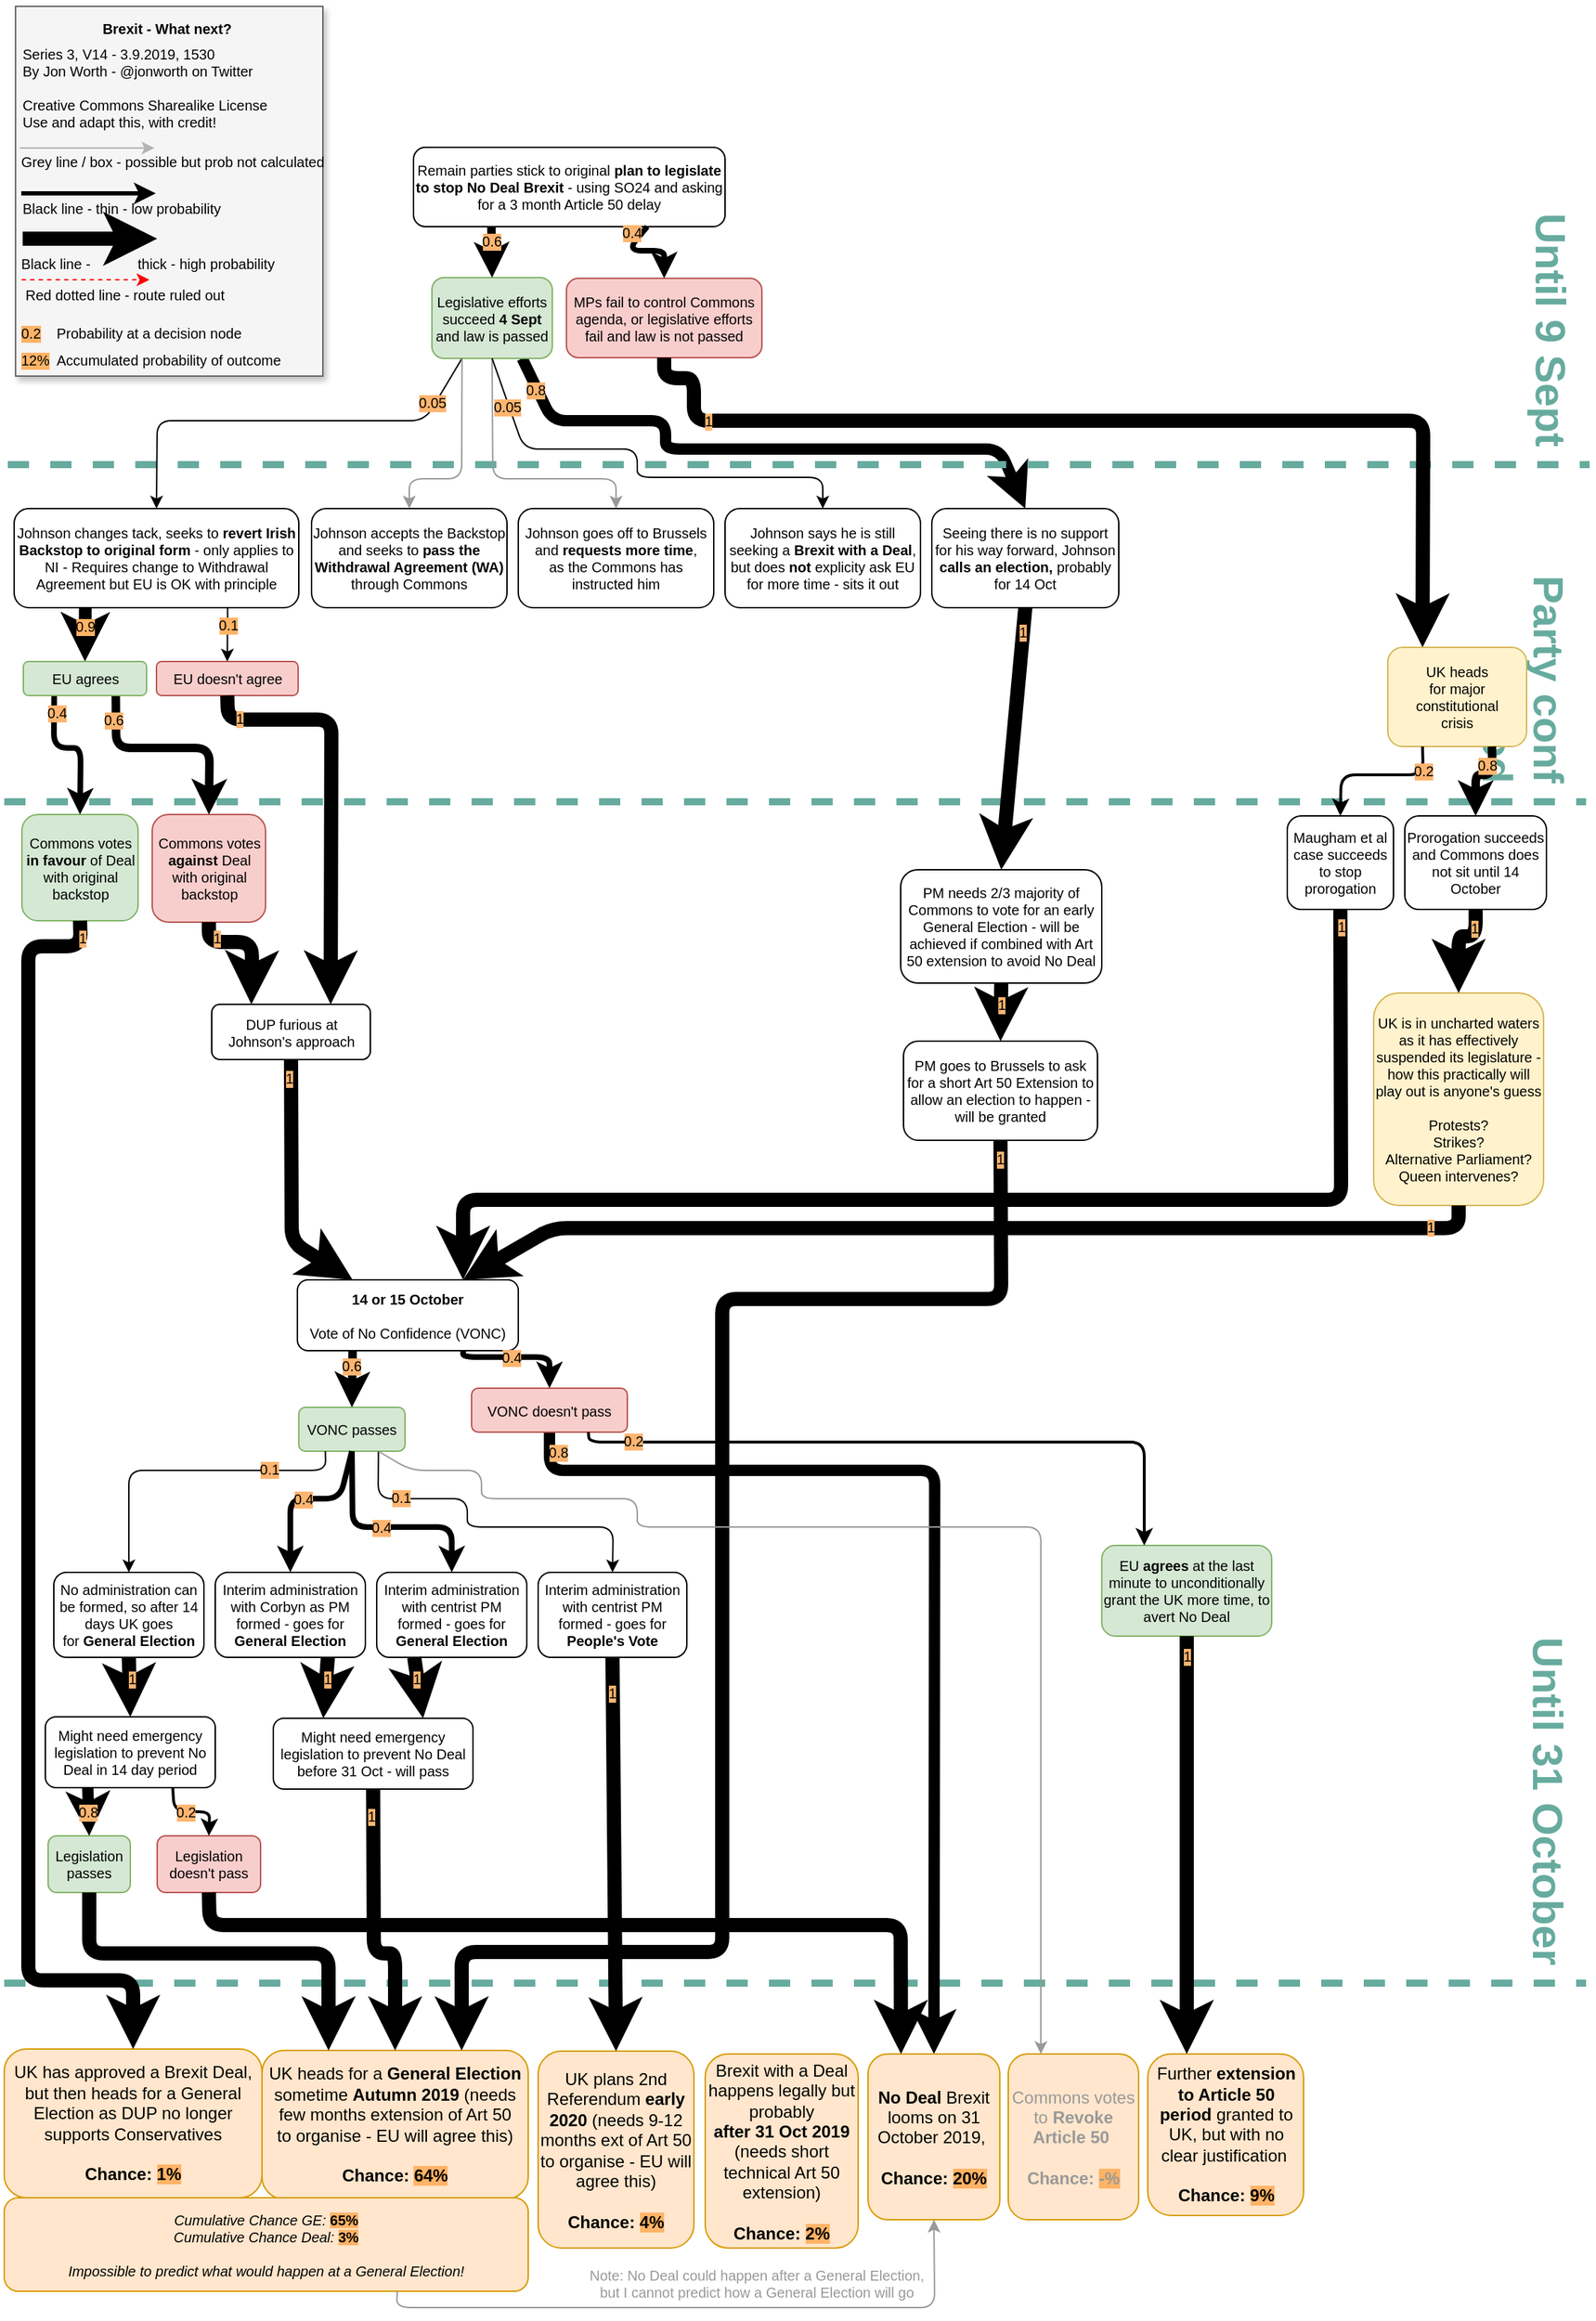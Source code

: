 <mxfile pages="1" version="11.1.4" type="device"><diagram id="lSXVcm9r7wIJ1-dpV6qa" name="Page-1"><mxGraphModel dx="946" dy="641" grid="1" gridSize="10" guides="1" tooltips="1" connect="1" arrows="1" fold="1" page="1" pageScale="1" pageWidth="827" pageHeight="1169" math="0" shadow="0"><root><mxCell id="0"/><mxCell id="1" parent="0"/><mxCell id="ASiiTHzmW-UItn4miQDS-11" value="" style="endArrow=classic;html=1;strokeColor=#000000;strokeWidth=8;fontColor=#000000;exitX=0.75;exitY=1;exitDx=0;exitDy=0;entryX=0.5;entryY=0;entryDx=0;entryDy=0;fontSize=10;" parent="1" source="8wbT9e71Y-yYrnzdaMmW-47" target="8wbT9e71Y-yYrnzdaMmW-62" edge="1"><mxGeometry width="50" height="50" relative="1" as="geometry"><mxPoint x="550" y="302" as="sourcePoint"/><mxPoint x="600" y="252" as="targetPoint"/><Array as="points"><mxPoint x="390" y="300"/><mxPoint x="470" y="300"/><mxPoint x="470" y="320"/><mxPoint x="706" y="320"/></Array></mxGeometry></mxCell><mxCell id="ASiiTHzmW-UItn4miQDS-33" value="0.8" style="text;html=1;resizable=0;points=[];align=center;verticalAlign=middle;labelBackgroundColor=#FFB570;fontColor=#000000;fontSize=10;" parent="ASiiTHzmW-UItn4miQDS-11" vertex="1" connectable="0"><mxGeometry x="-0.699" y="14" relative="1" as="geometry"><mxPoint x="-28.5" y="-8.5" as="offset"/></mxGeometry></mxCell><mxCell id="wgyVyq-LhQnyZhxP8kF4-77" value="&lt;font style=&quot;font-size: 30px&quot; color=&quot;#67ab9f&quot;&gt;&lt;b style=&quot;font-size: 30px&quot;&gt;Until 31 October&lt;br style=&quot;font-size: 30px&quot;&gt;&lt;/b&gt;&lt;/font&gt;" style="text;html=1;strokeColor=none;fillColor=none;align=right;verticalAlign=middle;whiteSpace=wrap;rounded=0;labelBackgroundColor=none;direction=south;rotation=90;fontSize=30;" parent="1" vertex="1"><mxGeometry x="916" y="1198" width="356" height="33" as="geometry"/></mxCell><mxCell id="wgyVyq-LhQnyZhxP8kF4-78" value="" style="endArrow=none;dashed=1;html=1;strokeWidth=5;strokeColor=#67AB9F;fontSize=10;" parent="1" edge="1"><mxGeometry width="50" height="50" relative="1" as="geometry"><mxPoint x="3" y="1403" as="sourcePoint"/><mxPoint x="1120" y="1403" as="targetPoint"/></mxGeometry></mxCell><mxCell id="ASiiTHzmW-UItn4miQDS-15" value="" style="endArrow=none;dashed=1;html=1;strokeWidth=5;strokeColor=#67AB9F;fontSize=10;" parent="1" edge="1"><mxGeometry width="50" height="50" relative="1" as="geometry"><mxPoint x="3" y="569" as="sourcePoint"/><mxPoint x="1120" y="569" as="targetPoint"/></mxGeometry></mxCell><mxCell id="wgyVyq-LhQnyZhxP8kF4-76" value="" style="endArrow=none;dashed=1;html=1;strokeWidth=5;strokeColor=#67AB9F;fontSize=10;" parent="1" edge="1"><mxGeometry width="50" height="50" relative="1" as="geometry"><mxPoint x="5.5" y="331" as="sourcePoint"/><mxPoint x="1122.5" y="331" as="targetPoint"/></mxGeometry></mxCell><mxCell id="8wbT9e71Y-yYrnzdaMmW-93" value="" style="endArrow=classic;html=1;strokeColor=#000000;strokeWidth=8;fontColor=#FFB570;entryX=0.5;entryY=0;entryDx=0;entryDy=0;fontSize=10;exitX=0.5;exitY=1;exitDx=0;exitDy=0;" parent="1" source="8wbT9e71Y-yYrnzdaMmW-67" target="7K7P4XBZ72VktKCeOSTk-63" edge="1"><mxGeometry width="50" height="50" relative="1" as="geometry"><mxPoint x="345" y="1038" as="sourcePoint"/><mxPoint x="664" y="1433" as="targetPoint"/><Array as="points"><mxPoint x="388" y="1041"/><mxPoint x="660" y="1041"/></Array></mxGeometry></mxCell><mxCell id="8wbT9e71Y-yYrnzdaMmW-123" value="0.8" style="text;html=1;resizable=0;points=[];align=center;verticalAlign=middle;labelBackgroundColor=#FFB570;fontColor=#000000;fontSize=10;" parent="8wbT9e71Y-yYrnzdaMmW-93" vertex="1" connectable="0"><mxGeometry x="-0.876" y="-2" relative="1" as="geometry"><mxPoint x="-11" y="-15.5" as="offset"/></mxGeometry></mxCell><mxCell id="Iw0c2TgwUDw_euC1eZgr-58" value="&lt;font style=&quot;font-size: 30px;&quot; color=&quot;#67ab9f&quot;&gt;&lt;b style=&quot;font-size: 30px;&quot;&gt;Party conf period&lt;/b&gt;&lt;/font&gt;" style="text;html=1;strokeColor=none;fillColor=none;align=right;verticalAlign=middle;whiteSpace=wrap;rounded=0;labelBackgroundColor=none;direction=south;rotation=90;fontSize=30;" parent="1" vertex="1"><mxGeometry x="1000" y="463" width="152" height="38" as="geometry"/></mxCell><mxCell id="8wbT9e71Y-yYrnzdaMmW-6" value="&lt;font style=&quot;font-size: 30px&quot; color=&quot;#67ab9f&quot;&gt;&lt;b style=&quot;font-size: 30px&quot;&gt;Until 9 Sept&lt;br style=&quot;font-size: 30px&quot;&gt;&lt;/b&gt;&lt;/font&gt;" style="text;html=1;strokeColor=none;fillColor=none;align=right;verticalAlign=middle;whiteSpace=wrap;rounded=0;labelBackgroundColor=none;direction=south;rotation=90;fontSize=30;" parent="1" vertex="1"><mxGeometry x="994" y="202" width="204" height="33" as="geometry"/></mxCell><mxCell id="7K7P4XBZ72VktKCeOSTk-57" value="UK plans 2nd Referendum&amp;nbsp;&lt;b style=&quot;font-size: 12px&quot;&gt;early 2020&amp;nbsp;&lt;/b&gt;(needs 9-12 months ext of Art 50 to organise - EU will agree this)&lt;b style=&quot;font-size: 12px&quot;&gt;&lt;br style=&quot;font-size: 12px&quot;&gt;&lt;/b&gt;&lt;br style=&quot;font-size: 12px&quot;&gt;&lt;b style=&quot;font-size: 12px&quot;&gt;Chance: &lt;span style=&quot;background-color: rgb(255 , 179 , 102) ; font-size: 12px&quot;&gt;4%&lt;/span&gt;&lt;/b&gt;" style="rounded=1;whiteSpace=wrap;html=1;fillColor=#ffe6cc;strokeColor=#d79b00;fontSize=12;" parent="1" vertex="1"><mxGeometry x="380" y="1451" width="110" height="139" as="geometry"/></mxCell><mxCell id="7K7P4XBZ72VktKCeOSTk-63" value="&lt;b style=&quot;font-size: 12px&quot;&gt;No Deal &lt;/b&gt;Brexit looms on 31 October 2019,&amp;nbsp;&lt;br style=&quot;font-size: 12px&quot;&gt;&lt;br style=&quot;font-size: 12px&quot;&gt;&lt;b style=&quot;font-size: 12px&quot;&gt;Chance: &lt;span style=&quot;background-color: rgb(255 , 179 , 102) ; font-size: 12px&quot;&gt;20%&lt;/span&gt;&lt;/b&gt;" style="rounded=1;whiteSpace=wrap;html=1;fillColor=#ffe6cc;strokeColor=#d79b00;fontSize=12;" parent="1" vertex="1"><mxGeometry x="613" y="1453" width="93" height="117" as="geometry"/></mxCell><mxCell id="7K7P4XBZ72VktKCeOSTk-72" value="Brexit with a Deal happens legally but probably&lt;br style=&quot;font-size: 12px;&quot;&gt;&lt;b style=&quot;font-size: 12px;&quot;&gt;after&lt;/b&gt;&lt;span style=&quot;font-size: 12px;&quot;&gt;&lt;b style=&quot;font-size: 12px;&quot;&gt;&amp;nbsp;31 Oct 2019&lt;br style=&quot;font-size: 12px;&quot;&gt;&lt;/b&gt;&lt;/span&gt;(needs short technical Art 50 extension)&lt;span style=&quot;font-size: 12px;&quot;&gt;&lt;br style=&quot;font-size: 12px;&quot;&gt;&lt;br style=&quot;font-size: 12px;&quot;&gt;&lt;b style=&quot;font-size: 12px;&quot;&gt;Chance: &lt;/b&gt;&lt;span style=&quot;font-weight: bold; background-color: rgb(255, 179, 102); font-size: 12px;&quot;&gt;2%&lt;/span&gt;&lt;br style=&quot;font-size: 12px;&quot;&gt;&lt;/span&gt;" style="rounded=1;whiteSpace=wrap;html=1;fillColor=#ffe6cc;strokeColor=#d79b00;fontSize=12;" parent="1" vertex="1"><mxGeometry x="498" y="1453" width="108" height="137" as="geometry"/></mxCell><mxCell id="ezZ561g6iPy63EXMOgBz-5" value="UK heads for a &lt;b style=&quot;font-size: 12px&quot;&gt;General Election &lt;/b&gt;sometime &lt;b style=&quot;font-size: 12px&quot;&gt;Autumn&amp;nbsp;2019 &lt;/b&gt;(needs few months extension of Art 50&lt;br style=&quot;font-size: 12px&quot;&gt;to organise - EU will agree this)&lt;br style=&quot;font-size: 12px&quot;&gt;&lt;br style=&quot;font-size: 12px&quot;&gt;&lt;b style=&quot;font-size: 12px&quot;&gt;Chance: &lt;span style=&quot;background-color: rgb(255 , 179 , 102) ; font-size: 12px&quot;&gt;64%&lt;/span&gt;&lt;/b&gt;" style="rounded=1;whiteSpace=wrap;html=1;fillColor=#ffe6cc;strokeColor=#d79b00;fontSize=12;" parent="1" vertex="1"><mxGeometry x="185" y="1450.5" width="188" height="105" as="geometry"/></mxCell><mxCell id="BL-kFux2TK3ZMEraRpLe-72" value="Further &lt;b style=&quot;font-size: 12px&quot;&gt;extension to Article 50 period&lt;/b&gt; granted to UK, but with no clear justification&amp;nbsp;&lt;br style=&quot;font-size: 12px&quot;&gt;&lt;br style=&quot;font-size: 12px&quot;&gt;&lt;b style=&quot;font-size: 12px&quot;&gt;Chance: &lt;span style=&quot;background-color: rgb(255 , 179 , 102) ; font-size: 12px&quot;&gt;9%&lt;/span&gt;&lt;/b&gt;" style="rounded=1;whiteSpace=wrap;html=1;fillColor=#ffe6cc;strokeColor=#d79b00;fontSize=12;" parent="1" vertex="1"><mxGeometry x="810.5" y="1453" width="110" height="114" as="geometry"/></mxCell><mxCell id="0ZxB78aHKAC87hzvvOJA-35" value="Johnson changes tack, seeks to &lt;b style=&quot;font-size: 10px&quot;&gt;revert Irish Backstop to original form&lt;/b&gt; - only applies to NI - Requires change to Withdrawal Agreement but EU is OK with principle" style="rounded=1;whiteSpace=wrap;html=1;fontSize=10;" parent="1" vertex="1"><mxGeometry x="10" y="362" width="201" height="70" as="geometry"/></mxCell><mxCell id="0ZxB78aHKAC87hzvvOJA-40" value="EU doesn't agree" style="rounded=1;whiteSpace=wrap;html=1;fillColor=#f8cecc;strokeColor=#b85450;fontSize=10;" parent="1" vertex="1"><mxGeometry x="110.5" y="470" width="100" height="24" as="geometry"/></mxCell><mxCell id="0ZxB78aHKAC87hzvvOJA-42" value="" style="endArrow=classic;html=1;strokeWidth=1;entryX=0.5;entryY=0;entryDx=0;entryDy=0;exitX=0.75;exitY=1;exitDx=0;exitDy=0;fontSize=10;" parent="1" source="0ZxB78aHKAC87hzvvOJA-35" target="0ZxB78aHKAC87hzvvOJA-40" edge="1"><mxGeometry width="50" height="50" relative="1" as="geometry"><mxPoint x="118" y="452" as="sourcePoint"/><mxPoint x="62" y="475" as="targetPoint"/><Array as="points"/></mxGeometry></mxCell><mxCell id="0ZxB78aHKAC87hzvvOJA-43" value="0.1" style="text;html=1;resizable=0;points=[];align=center;verticalAlign=middle;labelBackgroundColor=#FFB366;fontSize=10;" parent="0ZxB78aHKAC87hzvvOJA-42" vertex="1" connectable="0"><mxGeometry x="-0.363" relative="1" as="geometry"><mxPoint as="offset"/></mxGeometry></mxCell><mxCell id="0ZxB78aHKAC87hzvvOJA-44" value="" style="endArrow=classic;html=1;strokeWidth=9;entryX=0.5;entryY=0;entryDx=0;entryDy=0;exitX=0.25;exitY=1;exitDx=0;exitDy=0;fontSize=10;" parent="1" source="0ZxB78aHKAC87hzvvOJA-35" target="0ZxB78aHKAC87hzvvOJA-41" edge="1"><mxGeometry width="50" height="50" relative="1" as="geometry"><mxPoint x="118" y="442" as="sourcePoint"/><mxPoint x="163" y="475" as="targetPoint"/><Array as="points"/></mxGeometry></mxCell><mxCell id="0ZxB78aHKAC87hzvvOJA-45" value="0.9" style="text;html=1;resizable=0;points=[];align=center;verticalAlign=middle;labelBackgroundColor=#FFB366;fontSize=10;" parent="0ZxB78aHKAC87hzvvOJA-44" vertex="1" connectable="0"><mxGeometry x="-0.327" relative="1" as="geometry"><mxPoint as="offset"/></mxGeometry></mxCell><mxCell id="0ZxB78aHKAC87hzvvOJA-47" value="DUP furious at Johnson's approach" style="rounded=1;whiteSpace=wrap;html=1;fontSize=10;" parent="1" vertex="1"><mxGeometry x="149.5" y="712" width="112" height="39" as="geometry"/></mxCell><mxCell id="0ZxB78aHKAC87hzvvOJA-49" value="" style="endArrow=classic;html=1;strokeColor=#000000;strokeWidth=10;entryX=0.75;entryY=0;entryDx=0;entryDy=0;exitX=0.5;exitY=1;exitDx=0;exitDy=0;fontSize=10;" parent="1" source="0ZxB78aHKAC87hzvvOJA-40" target="0ZxB78aHKAC87hzvvOJA-47" edge="1"><mxGeometry width="50" height="50" relative="1" as="geometry"><mxPoint x="93.5" y="615" as="sourcePoint"/><mxPoint x="341.5" y="824" as="targetPoint"/><Array as="points"><mxPoint x="161" y="511"/><mxPoint x="234" y="511"/></Array></mxGeometry></mxCell><mxCell id="0ZxB78aHKAC87hzvvOJA-61" value="1" style="text;html=1;resizable=0;points=[];align=center;verticalAlign=middle;labelBackgroundColor=#FFB570;fontSize=10;" parent="0ZxB78aHKAC87hzvvOJA-49" vertex="1" connectable="0"><mxGeometry x="-0.827" y="1" relative="1" as="geometry"><mxPoint as="offset"/></mxGeometry></mxCell><mxCell id="0ZxB78aHKAC87hzvvOJA-50" value="Commons votes &lt;b style=&quot;font-size: 10px;&quot;&gt;in favour&lt;/b&gt; of Deal with original backstop" style="rounded=1;whiteSpace=wrap;html=1;fontSize=10;fillColor=#d5e8d4;strokeColor=#82b366;" parent="1" vertex="1"><mxGeometry x="15.5" y="578" width="82" height="75" as="geometry"/></mxCell><mxCell id="0ZxB78aHKAC87hzvvOJA-51" value="Commons votes &lt;b style=&quot;font-size: 10px;&quot;&gt;against&lt;/b&gt; Deal with original backstop" style="rounded=1;whiteSpace=wrap;html=1;fontSize=10;fillColor=#f8cecc;strokeColor=#b85450;" parent="1" vertex="1"><mxGeometry x="107.5" y="578" width="80" height="76" as="geometry"/></mxCell><mxCell id="0ZxB78aHKAC87hzvvOJA-52" value="" style="endArrow=classic;html=1;strokeColor=#000000;strokeWidth=4;exitX=0.25;exitY=1;exitDx=0;exitDy=0;entryX=0.5;entryY=0;entryDx=0;entryDy=0;fontSize=10;" parent="1" source="0ZxB78aHKAC87hzvvOJA-41" target="0ZxB78aHKAC87hzvvOJA-50" edge="1"><mxGeometry width="50" height="50" relative="1" as="geometry"><mxPoint x="-101" y="565" as="sourcePoint"/><mxPoint x="-51" y="515" as="targetPoint"/><Array as="points"><mxPoint x="38" y="531"/><mxPoint x="57" y="531"/></Array></mxGeometry></mxCell><mxCell id="0ZxB78aHKAC87hzvvOJA-59" value="0.4" style="text;html=1;resizable=0;points=[];align=center;verticalAlign=middle;labelBackgroundColor=#FFB570;fontSize=10;" parent="0ZxB78aHKAC87hzvvOJA-52" vertex="1" connectable="0"><mxGeometry x="-0.734" relative="1" as="geometry"><mxPoint x="2" y="-2" as="offset"/></mxGeometry></mxCell><mxCell id="0ZxB78aHKAC87hzvvOJA-53" value="" style="endArrow=classic;html=1;strokeColor=#000000;strokeWidth=6;exitX=0.75;exitY=1;exitDx=0;exitDy=0;entryX=0.5;entryY=0;entryDx=0;entryDy=0;fontSize=10;" parent="1" source="0ZxB78aHKAC87hzvvOJA-41" target="0ZxB78aHKAC87hzvvOJA-51" edge="1"><mxGeometry width="50" height="50" relative="1" as="geometry"><mxPoint x="-31.25" y="415.5" as="sourcePoint"/><mxPoint x="-53" y="655" as="targetPoint"/><Array as="points"><mxPoint x="82" y="531"/><mxPoint x="148" y="531"/></Array></mxGeometry></mxCell><mxCell id="0ZxB78aHKAC87hzvvOJA-60" value="0.6" style="text;html=1;resizable=0;points=[];align=center;verticalAlign=middle;labelBackgroundColor=#FFB570;fontSize=10;" parent="0ZxB78aHKAC87hzvvOJA-53" vertex="1" connectable="0"><mxGeometry x="-0.749" y="-1" relative="1" as="geometry"><mxPoint x="-1" y="-2" as="offset"/></mxGeometry></mxCell><mxCell id="0ZxB78aHKAC87hzvvOJA-54" value="UK has approved a Brexit Deal, but then heads for a General Election as DUP no longer supports Conservatives&lt;br style=&quot;font-size: 12px;&quot;&gt;&lt;br style=&quot;font-size: 12px;&quot;&gt;&lt;b style=&quot;font-size: 12px;&quot;&gt;Chance:&amp;nbsp;&lt;span style=&quot;background-color: rgb(255, 179, 102); font-size: 12px;&quot;&gt;1%&lt;/span&gt;&lt;/b&gt;" style="rounded=1;whiteSpace=wrap;html=1;fillColor=#ffe6cc;strokeColor=#d79b00;fontSize=12;" parent="1" vertex="1"><mxGeometry x="3" y="1449.5" width="182" height="105" as="geometry"/></mxCell><mxCell id="0ZxB78aHKAC87hzvvOJA-57" value="" style="endArrow=classic;html=1;strokeColor=#000000;strokeWidth=10;entryX=0.25;entryY=0;entryDx=0;entryDy=0;exitX=0.5;exitY=1;exitDx=0;exitDy=0;fontSize=10;" parent="1" source="0ZxB78aHKAC87hzvvOJA-51" target="0ZxB78aHKAC87hzvvOJA-47" edge="1"><mxGeometry width="50" height="50" relative="1" as="geometry"><mxPoint x="275" y="340" as="sourcePoint"/><mxPoint x="305.5" y="699.5" as="targetPoint"/><Array as="points"><mxPoint x="147.5" y="668"/><mxPoint x="178" y="668"/></Array></mxGeometry></mxCell><mxCell id="0ZxB78aHKAC87hzvvOJA-70" value="1" style="text;html=1;resizable=0;points=[];align=center;verticalAlign=middle;labelBackgroundColor=#FFB570;fontSize=10;" parent="0ZxB78aHKAC87hzvvOJA-57" vertex="1" connectable="0"><mxGeometry x="-0.576" y="3" relative="1" as="geometry"><mxPoint as="offset"/></mxGeometry></mxCell><mxCell id="0ZxB78aHKAC87hzvvOJA-58" value="" style="endArrow=classic;html=1;strokeColor=#000000;strokeWidth=10;entryX=0.5;entryY=0;entryDx=0;entryDy=0;exitX=0.5;exitY=1;exitDx=0;exitDy=0;fontSize=10;" parent="1" source="0ZxB78aHKAC87hzvvOJA-50" target="0ZxB78aHKAC87hzvvOJA-54" edge="1"><mxGeometry width="50" height="50" relative="1" as="geometry"><mxPoint x="94" y="725" as="sourcePoint"/><mxPoint x="141" y="775" as="targetPoint"/><Array as="points"><mxPoint x="57" y="671"/><mxPoint x="20" y="671"/><mxPoint x="20" y="1401"/><mxPoint x="94" y="1401"/></Array></mxGeometry></mxCell><mxCell id="0ZxB78aHKAC87hzvvOJA-69" value="1" style="text;html=1;resizable=0;points=[];align=center;verticalAlign=middle;labelBackgroundColor=#FFB570;fontSize=10;" parent="0ZxB78aHKAC87hzvvOJA-58" vertex="1" connectable="0"><mxGeometry x="-0.974" y="1" relative="1" as="geometry"><mxPoint as="offset"/></mxGeometry></mxCell><mxCell id="0ZxB78aHKAC87hzvvOJA-41" value="EU agrees" style="rounded=1;whiteSpace=wrap;html=1;fillColor=#d5e8d4;strokeColor=#82b366;fontSize=10;" parent="1" vertex="1"><mxGeometry x="16.5" y="470" width="87" height="24" as="geometry"/></mxCell><mxCell id="0ZxB78aHKAC87hzvvOJA-66" value="&lt;i style=&quot;font-size: 10px&quot;&gt;Cumulative Chance GE:&lt;/i&gt;&lt;b style=&quot;font-size: 10px&quot;&gt;&amp;nbsp;&lt;span style=&quot;background-color: rgb(255 , 179 , 102) ; font-size: 10px&quot;&gt;65%&lt;br style=&quot;font-size: 10px&quot;&gt;&lt;/span&gt;&lt;/b&gt;&lt;i style=&quot;font-size: 10px&quot;&gt;Cumulative Chance Deal:&lt;/i&gt;&lt;b style=&quot;font-size: 10px&quot;&gt;&amp;nbsp;&lt;/b&gt;&lt;span style=&quot;font-weight: bold ; background-color: rgb(255 , 179 , 102) ; font-size: 10px&quot;&gt;3%&lt;/span&gt;&lt;i style=&quot;font-size: 10px&quot;&gt;&lt;br style=&quot;font-size: 10px&quot;&gt;&lt;br style=&quot;font-size: 10px&quot;&gt;Impossible to predict what would happen at a General Election!&lt;/i&gt;" style="rounded=1;whiteSpace=wrap;html=1;fillColor=#ffe6cc;strokeColor=#d79b00;fontSize=10;" parent="1" vertex="1"><mxGeometry x="3" y="1554.5" width="370" height="66" as="geometry"/></mxCell><mxCell id="8wbT9e71Y-yYrnzdaMmW-8" value="Remain parties stick to original &lt;b&gt;plan to legislate to stop No Deal Brexit&lt;/b&gt; - using SO24 and asking for a 3 month Article 50 delay" style="rounded=1;whiteSpace=wrap;html=1;fontSize=10;" parent="1" vertex="1"><mxGeometry x="292" y="107" width="220" height="56" as="geometry"/></mxCell><mxCell id="8wbT9e71Y-yYrnzdaMmW-41" value="MPs fail to control Commons agenda, or legislative efforts fail and law is not passed" style="rounded=1;whiteSpace=wrap;html=1;fillColor=#f8cecc;strokeColor=#b85450;fontSize=10;" parent="1" vertex="1"><mxGeometry x="400" y="199.5" width="138" height="56" as="geometry"/></mxCell><mxCell id="8wbT9e71Y-yYrnzdaMmW-47" value="Legislative efforts succeed &lt;b&gt;4 Sept &lt;/b&gt;and law is passed" style="rounded=1;whiteSpace=wrap;html=1;fillColor=#d5e8d4;strokeColor=#82b366;fontSize=10;" parent="1" vertex="1"><mxGeometry x="305" y="199" width="85" height="57" as="geometry"/></mxCell><mxCell id="8wbT9e71Y-yYrnzdaMmW-61" value="Johnson accepts the Backstop and seeks to &lt;b style=&quot;font-size: 10px;&quot;&gt;pass the Withdrawal Agreement (WA)&lt;/b&gt; through Commons" style="rounded=1;whiteSpace=wrap;html=1;fontSize=10;" parent="1" vertex="1"><mxGeometry x="220" y="362" width="138" height="70" as="geometry"/></mxCell><mxCell id="8wbT9e71Y-yYrnzdaMmW-62" value="Seeing there is no support for his way forward, Johnson &lt;b style=&quot;font-size: 10px&quot;&gt;calls an election, &lt;/b&gt;&lt;span style=&quot;font-size: 10px&quot;&gt;probably for 14 Oct&lt;/span&gt;" style="rounded=1;whiteSpace=wrap;html=1;fontSize=10;" parent="1" vertex="1"><mxGeometry x="658" y="362" width="132" height="70" as="geometry"/></mxCell><mxCell id="8wbT9e71Y-yYrnzdaMmW-65" value="&lt;b style=&quot;font-size: 10px&quot;&gt;14 or 15 October&lt;/b&gt;&lt;br style=&quot;font-size: 10px&quot;&gt;&lt;br style=&quot;font-size: 10px&quot;&gt;Vote of No Confidence (VONC)" style="rounded=1;whiteSpace=wrap;html=1;fontSize=10;" parent="1" vertex="1"><mxGeometry x="210" y="906.5" width="156" height="50" as="geometry"/></mxCell><mxCell id="8wbT9e71Y-yYrnzdaMmW-66" value="VONC passes" style="rounded=1;whiteSpace=wrap;html=1;fillColor=#d5e8d4;strokeColor=#82b366;fontSize=10;" parent="1" vertex="1"><mxGeometry x="211" y="996.5" width="75" height="31" as="geometry"/></mxCell><mxCell id="8wbT9e71Y-yYrnzdaMmW-67" value="VONC doesn't pass" style="rounded=1;whiteSpace=wrap;html=1;fillColor=#f8cecc;strokeColor=#b85450;fontSize=10;" parent="1" vertex="1"><mxGeometry x="333" y="983" width="110" height="31" as="geometry"/></mxCell><mxCell id="8wbT9e71Y-yYrnzdaMmW-68" value="" style="endArrow=classic;html=1;strokeColor=#000000;strokeWidth=4;exitX=0.75;exitY=1;exitDx=0;exitDy=0;entryX=0.5;entryY=0;entryDx=0;entryDy=0;fontSize=10;" parent="1" source="8wbT9e71Y-yYrnzdaMmW-65" target="8wbT9e71Y-yYrnzdaMmW-67" edge="1"><mxGeometry width="50" height="50" relative="1" as="geometry"><mxPoint x="254.5" y="1191.389" as="sourcePoint"/><mxPoint x="304.5" y="1141.389" as="targetPoint"/><Array as="points"><mxPoint x="327" y="961"/><mxPoint x="388" y="961"/></Array></mxGeometry></mxCell><mxCell id="8wbT9e71Y-yYrnzdaMmW-69" value="0.4" style="text;html=1;resizable=0;points=[];align=center;verticalAlign=middle;labelBackgroundColor=#FFB570;fontSize=10;" parent="8wbT9e71Y-yYrnzdaMmW-68" vertex="1" connectable="0"><mxGeometry x="-0.254" y="-2" relative="1" as="geometry"><mxPoint x="5.5" y="-2" as="offset"/></mxGeometry></mxCell><mxCell id="8wbT9e71Y-yYrnzdaMmW-70" value="" style="endArrow=classic;html=1;strokeColor=#000000;strokeWidth=6;exitX=0.25;exitY=1;exitDx=0;exitDy=0;entryX=0.5;entryY=0;entryDx=0;entryDy=0;fontSize=10;" parent="1" source="8wbT9e71Y-yYrnzdaMmW-65" target="8wbT9e71Y-yYrnzdaMmW-66" edge="1"><mxGeometry width="50" height="50" relative="1" as="geometry"><mxPoint x="305.25" y="991.389" as="sourcePoint"/><mxPoint x="376" y="1019.389" as="targetPoint"/><Array as="points"/></mxGeometry></mxCell><mxCell id="8wbT9e71Y-yYrnzdaMmW-71" value="0.6" style="text;html=1;resizable=0;points=[];align=center;verticalAlign=middle;labelBackgroundColor=#FFB570;fontSize=10;" parent="8wbT9e71Y-yYrnzdaMmW-70" vertex="1" connectable="0"><mxGeometry x="-0.483" y="-1" relative="1" as="geometry"><mxPoint as="offset"/></mxGeometry></mxCell><mxCell id="8wbT9e71Y-yYrnzdaMmW-103" value="" style="endArrow=classic;html=1;strokeColor=#000000;strokeWidth=10;fontColor=#000000;entryX=0.25;entryY=0;entryDx=0;entryDy=0;fontSize=10;exitX=0.5;exitY=1;exitDx=0;exitDy=0;" parent="1" source="0ZxB78aHKAC87hzvvOJA-47" target="8wbT9e71Y-yYrnzdaMmW-65" edge="1"><mxGeometry width="50" height="50" relative="1" as="geometry"><mxPoint x="160" y="761" as="sourcePoint"/><mxPoint x="370" y="1072" as="targetPoint"/><Array as="points"><mxPoint x="206" y="880"/></Array></mxGeometry></mxCell><mxCell id="8wbT9e71Y-yYrnzdaMmW-129" value="1" style="text;html=1;resizable=0;points=[];align=center;verticalAlign=middle;labelBackgroundColor=#FFB570;fontColor=#000000;fontSize=10;" parent="8wbT9e71Y-yYrnzdaMmW-103" vertex="1" connectable="0"><mxGeometry x="-0.86" y="-2" relative="1" as="geometry"><mxPoint as="offset"/></mxGeometry></mxCell><mxCell id="-vOMmekHQ_xhAw18Fmwu-1" value="" style="endArrow=classic;html=1;exitX=0.75;exitY=1;exitDx=0;exitDy=0;entryX=0.5;entryY=1;entryDx=0;entryDy=0;strokeColor=#999999;fontSize=10;" parent="1" source="0ZxB78aHKAC87hzvvOJA-66" target="7K7P4XBZ72VktKCeOSTk-63" edge="1"><mxGeometry width="50" height="50" relative="1" as="geometry"><mxPoint x="660" y="1672" as="sourcePoint"/><mxPoint x="710" y="1622" as="targetPoint"/><Array as="points"><mxPoint x="280" y="1632"/><mxPoint x="660" y="1632"/></Array></mxGeometry></mxCell><mxCell id="-vOMmekHQ_xhAw18Fmwu-6" value="Commons votes to &lt;b style=&quot;font-size: 12px;&quot;&gt;Revoke Article 50&lt;/b&gt;&amp;nbsp;&lt;br style=&quot;font-size: 12px;&quot;&gt;&lt;br style=&quot;font-size: 12px;&quot;&gt;&lt;b style=&quot;font-size: 12px;&quot;&gt;Chance: &lt;span style=&quot;background-color: rgb(255, 179, 102); font-size: 12px;&quot;&gt;-%&lt;/span&gt;&lt;/b&gt;" style="rounded=1;whiteSpace=wrap;html=1;fillColor=#ffe6cc;strokeColor=#d79b00;fontSize=12;fontColor=#999999;" parent="1" vertex="1"><mxGeometry x="712" y="1453" width="92" height="117" as="geometry"/></mxCell><mxCell id="-vOMmekHQ_xhAw18Fmwu-13" value="Note: No Deal could happen after a General Election, but I cannot predict how a General Election will go" style="text;html=1;strokeColor=none;fillColor=none;align=center;verticalAlign=middle;whiteSpace=wrap;rounded=0;labelBackgroundColor=none;fontSize=10;fontColor=#999999;" parent="1" vertex="1"><mxGeometry x="409" y="1604.5" width="251" height="20" as="geometry"/></mxCell><mxCell id="jiNLN8obi8gkQwaMfj6G-5" value="" style="endArrow=classic;html=1;strokeWidth=10;fontSize=10;exitX=0.5;exitY=1;exitDx=0;exitDy=0;entryX=0.75;entryY=0;entryDx=0;entryDy=0;" parent="1" source="ASiiTHzmW-UItn4miQDS-19" target="ezZ561g6iPy63EXMOgBz-5" edge="1"><mxGeometry width="50" height="50" relative="1" as="geometry"><mxPoint x="808.5" y="1296" as="sourcePoint"/><mxPoint x="830" y="1332" as="targetPoint"/><Array as="points"><mxPoint x="707" y="920"/><mxPoint x="510" y="920"/><mxPoint x="510" y="1381"/><mxPoint x="326" y="1381"/></Array></mxGeometry></mxCell><mxCell id="jiNLN8obi8gkQwaMfj6G-8" value="1" style="text;html=1;resizable=0;points=[];align=center;verticalAlign=middle;labelBackgroundColor=#FFB570;fontSize=10;" parent="jiNLN8obi8gkQwaMfj6G-5" vertex="1" connectable="0"><mxGeometry x="-0.95" y="-1" relative="1" as="geometry"><mxPoint x="0.5" y="-13" as="offset"/></mxGeometry></mxCell><mxCell id="ASiiTHzmW-UItn4miQDS-1" value="" style="endArrow=classic;html=1;strokeColor=#000000;strokeWidth=6;fontColor=#000000;entryX=0.5;entryY=0;entryDx=0;entryDy=0;exitX=0.25;exitY=1;exitDx=0;exitDy=0;fontSize=10;" parent="1" source="8wbT9e71Y-yYrnzdaMmW-8" target="8wbT9e71Y-yYrnzdaMmW-47" edge="1"><mxGeometry width="50" height="50" relative="1" as="geometry"><mxPoint x="500" y="341" as="sourcePoint"/><mxPoint x="550" y="291" as="targetPoint"/></mxGeometry></mxCell><mxCell id="wgyVyq-LhQnyZhxP8kF4-3" value="0.6" style="text;html=1;resizable=0;points=[];align=center;verticalAlign=middle;labelBackgroundColor=#FFB570;fontSize=10;" parent="ASiiTHzmW-UItn4miQDS-1" vertex="1" connectable="0"><mxGeometry x="-0.466" relative="1" as="geometry"><mxPoint as="offset"/></mxGeometry></mxCell><mxCell id="ASiiTHzmW-UItn4miQDS-2" value="" style="endArrow=classic;html=1;strokeColor=#000000;strokeWidth=4;fontColor=#000000;entryX=0.5;entryY=0;entryDx=0;entryDy=0;exitX=0.75;exitY=1;exitDx=0;exitDy=0;fontSize=10;" parent="1" source="8wbT9e71Y-yYrnzdaMmW-8" target="8wbT9e71Y-yYrnzdaMmW-41" edge="1"><mxGeometry width="50" height="50" relative="1" as="geometry"><mxPoint x="380" y="391" as="sourcePoint"/><mxPoint x="430" y="341" as="targetPoint"/><Array as="points"><mxPoint x="443" y="180"/><mxPoint x="469" y="180"/></Array></mxGeometry></mxCell><mxCell id="wgyVyq-LhQnyZhxP8kF4-2" value="0.4" style="text;html=1;resizable=0;points=[];align=center;verticalAlign=middle;labelBackgroundColor=#FFB570;fontSize=10;" parent="ASiiTHzmW-UItn4miQDS-2" vertex="1" connectable="0"><mxGeometry x="-0.465" y="-1" relative="1" as="geometry"><mxPoint x="1" y="-9.5" as="offset"/></mxGeometry></mxCell><mxCell id="ASiiTHzmW-UItn4miQDS-3" value="Johnson goes off to Brussels and &lt;b style=&quot;font-size: 10px;&quot;&gt;requests more time&lt;/b&gt;,&lt;br style=&quot;font-size: 10px;&quot;&gt;as the Commons has instructed him" style="rounded=1;whiteSpace=wrap;html=1;fontSize=10;" parent="1" vertex="1"><mxGeometry x="366" y="362" width="138" height="70" as="geometry"/></mxCell><mxCell id="ASiiTHzmW-UItn4miQDS-6" value="" style="endArrow=classic;html=1;strokeColor=#000000;strokeWidth=10;fontColor=#000000;exitX=0.5;exitY=1;exitDx=0;exitDy=0;fontSize=10;entryX=0.25;entryY=0;entryDx=0;entryDy=0;" parent="1" source="8wbT9e71Y-yYrnzdaMmW-41" target="wgyVyq-LhQnyZhxP8kF4-5" edge="1"><mxGeometry width="50" height="50" relative="1" as="geometry"><mxPoint x="180" y="342" as="sourcePoint"/><mxPoint x="288" y="301" as="targetPoint"/><Array as="points"><mxPoint x="469" y="270"/><mxPoint x="490" y="270"/><mxPoint x="490" y="300"/><mxPoint x="1005" y="300"/></Array></mxGeometry></mxCell><mxCell id="ASiiTHzmW-UItn4miQDS-37" value="1" style="text;html=1;resizable=0;points=[];align=center;verticalAlign=middle;labelBackgroundColor=#FFB570;fontColor=#000000;fontSize=10;" parent="ASiiTHzmW-UItn4miQDS-6" vertex="1" connectable="0"><mxGeometry x="-0.796" relative="1" as="geometry"><mxPoint as="offset"/></mxGeometry></mxCell><mxCell id="ASiiTHzmW-UItn4miQDS-7" value="" style="endArrow=classic;html=1;strokeColor=#000000;strokeWidth=1;fontColor=#000000;exitX=0.25;exitY=1;exitDx=0;exitDy=0;entryX=0.5;entryY=0;entryDx=0;entryDy=0;fontSize=10;" parent="1" source="8wbT9e71Y-yYrnzdaMmW-47" target="0ZxB78aHKAC87hzvvOJA-35" edge="1"><mxGeometry width="50" height="50" relative="1" as="geometry"><mxPoint x="570" y="302" as="sourcePoint"/><mxPoint x="620" y="252" as="targetPoint"/><Array as="points"><mxPoint x="300" y="300"/><mxPoint x="111" y="300"/></Array></mxGeometry></mxCell><mxCell id="ASiiTHzmW-UItn4miQDS-36" value="0.05" style="text;html=1;resizable=0;points=[];align=center;verticalAlign=middle;labelBackgroundColor=#FFB570;fontColor=#000000;fontSize=10;" parent="ASiiTHzmW-UItn4miQDS-7" vertex="1" connectable="0"><mxGeometry x="-0.687" y="-19" relative="1" as="geometry"><mxPoint x="19.5" as="offset"/></mxGeometry></mxCell><mxCell id="ASiiTHzmW-UItn4miQDS-8" value="Johnson says he is still seeking a &lt;b style=&quot;font-size: 10px&quot;&gt;Brexit with a Deal&lt;/b&gt;, but does &lt;b style=&quot;font-size: 10px&quot;&gt;not &lt;/b&gt;explicity ask EU for more time - sits it out" style="rounded=1;whiteSpace=wrap;html=1;fontSize=10;" parent="1" vertex="1"><mxGeometry x="512" y="362" width="138" height="70" as="geometry"/></mxCell><mxCell id="ASiiTHzmW-UItn4miQDS-9" value="" style="endArrow=classic;html=1;strokeColor=#999999;strokeWidth=1;fontColor=#000000;exitX=0.25;exitY=1;exitDx=0;exitDy=0;entryX=0.5;entryY=0;entryDx=0;entryDy=0;fontSize=10;" parent="1" source="8wbT9e71Y-yYrnzdaMmW-47" target="8wbT9e71Y-yYrnzdaMmW-61" edge="1"><mxGeometry width="50" height="50" relative="1" as="geometry"><mxPoint x="440" y="292" as="sourcePoint"/><mxPoint x="670" y="212" as="targetPoint"/><Array as="points"><mxPoint x="326" y="341"/><mxPoint x="289" y="341"/></Array></mxGeometry></mxCell><mxCell id="ASiiTHzmW-UItn4miQDS-10" value="" style="endArrow=classic;html=1;strokeColor=#999999;strokeWidth=1;fontColor=#000000;exitX=0.5;exitY=1;exitDx=0;exitDy=0;entryX=0.5;entryY=0;entryDx=0;entryDy=0;fontSize=10;" parent="1" source="8wbT9e71Y-yYrnzdaMmW-47" target="ASiiTHzmW-UItn4miQDS-3" edge="1"><mxGeometry width="50" height="50" relative="1" as="geometry"><mxPoint x="590" y="332" as="sourcePoint"/><mxPoint x="640" y="282" as="targetPoint"/><Array as="points"><mxPoint x="348" y="341"/><mxPoint x="435" y="341"/></Array></mxGeometry></mxCell><mxCell id="ASiiTHzmW-UItn4miQDS-12" value="" style="endArrow=classic;html=1;strokeColor=#000000;strokeWidth=1;fontColor=#000000;exitX=0.5;exitY=1;exitDx=0;exitDy=0;entryX=0.5;entryY=0;entryDx=0;entryDy=0;fontSize=10;" parent="1" source="8wbT9e71Y-yYrnzdaMmW-47" target="ASiiTHzmW-UItn4miQDS-8" edge="1"><mxGeometry width="50" height="50" relative="1" as="geometry"><mxPoint x="630" y="302" as="sourcePoint"/><mxPoint x="680" y="252" as="targetPoint"/><Array as="points"><mxPoint x="370" y="320"/><mxPoint x="450" y="320"/><mxPoint x="450" y="340"/><mxPoint x="581" y="340"/></Array></mxGeometry></mxCell><mxCell id="ASiiTHzmW-UItn4miQDS-32" value="0.05" style="text;html=1;resizable=0;points=[];align=center;verticalAlign=middle;labelBackgroundColor=#FFB570;fontColor=#000000;fontSize=10;" parent="ASiiTHzmW-UItn4miQDS-12" vertex="1" connectable="0"><mxGeometry x="-0.881" y="16" relative="1" as="geometry"><mxPoint x="-11" y="21" as="offset"/></mxGeometry></mxCell><mxCell id="ASiiTHzmW-UItn4miQDS-16" value="PM needs 2/3 majority of Commons to vote for an early General Election - will be achieved if combined with Art 50 extension to avoid No Deal" style="rounded=1;whiteSpace=wrap;html=1;fontSize=10;" parent="1" vertex="1"><mxGeometry x="636" y="617" width="142" height="80" as="geometry"/></mxCell><mxCell id="ASiiTHzmW-UItn4miQDS-17" value="1" style="endArrow=classic;html=1;strokeColor=#000000;strokeWidth=10;fontColor=#000000;exitX=0.5;exitY=1;exitDx=0;exitDy=0;fontSize=10;labelBackgroundColor=#FFB570;entryX=0.5;entryY=0;entryDx=0;entryDy=0;" parent="1" source="8wbT9e71Y-yYrnzdaMmW-62" target="ASiiTHzmW-UItn4miQDS-16" edge="1"><mxGeometry x="-0.812" width="50" height="50" relative="1" as="geometry"><mxPoint x="799" y="561" as="sourcePoint"/><mxPoint x="800" y="541" as="targetPoint"/><Array as="points"/><mxPoint as="offset"/></mxGeometry></mxCell><mxCell id="ASiiTHzmW-UItn4miQDS-19" value="PM goes to Brussels to ask for a short Art 50 Extension to allow an election to happen - will be granted" style="rounded=1;whiteSpace=wrap;html=1;fontSize=10;" parent="1" vertex="1"><mxGeometry x="638" y="738" width="137" height="70" as="geometry"/></mxCell><mxCell id="ASiiTHzmW-UItn4miQDS-20" value="" style="endArrow=classic;html=1;strokeColor=#000000;strokeWidth=10;fontColor=#000000;exitX=0.5;exitY=1;exitDx=0;exitDy=0;entryX=0.5;entryY=0;entryDx=0;entryDy=0;fontSize=10;" parent="1" source="ASiiTHzmW-UItn4miQDS-16" target="ASiiTHzmW-UItn4miQDS-19" edge="1"><mxGeometry width="50" height="50" relative="1" as="geometry"><mxPoint x="706.5" y="518" as="sourcePoint"/><mxPoint x="724" y="687" as="targetPoint"/></mxGeometry></mxCell><mxCell id="wgyVyq-LhQnyZhxP8kF4-71" value="1" style="text;html=1;resizable=0;points=[];align=center;verticalAlign=middle;labelBackgroundColor=#FFB570;fontSize=10;" parent="ASiiTHzmW-UItn4miQDS-20" vertex="1" connectable="0"><mxGeometry x="-0.268" relative="1" as="geometry"><mxPoint as="offset"/></mxGeometry></mxCell><mxCell id="ASiiTHzmW-UItn4miQDS-46" value="EU &lt;b style=&quot;font-size: 10px&quot;&gt;agrees&amp;nbsp;&lt;/b&gt;at the last minute to unconditionally grant the UK more time, to avert No Deal" style="rounded=1;whiteSpace=wrap;html=1;fontSize=10;fillColor=#d5e8d4;strokeColor=#82b366;" parent="1" vertex="1"><mxGeometry x="778" y="1094" width="120" height="64" as="geometry"/></mxCell><mxCell id="wgyVyq-LhQnyZhxP8kF4-4" value="" style="group;fontSize=10;" parent="1" vertex="1" connectable="0"><mxGeometry x="10" y="7.5" width="218" height="261" as="geometry"/></mxCell><mxCell id="7K7P4XBZ72VktKCeOSTk-86" value="" style="rounded=0;whiteSpace=wrap;html=1;labelBackgroundColor=none;strokeColor=#666666;fontSize=10;fontColor=#333333;fillColor=#f5f5f5;shadow=1;" parent="wgyVyq-LhQnyZhxP8kF4-4" vertex="1"><mxGeometry x="1" width="217" height="261" as="geometry"/></mxCell><mxCell id="7K7P4XBZ72VktKCeOSTk-87" value="Grey line / box - possible but prob not calculated" style="text;html=1;resizable=0;points=[];autosize=1;align=left;verticalAlign=top;spacingTop=-4;fontSize=10;" parent="wgyVyq-LhQnyZhxP8kF4-4" vertex="1"><mxGeometry x="2.5" y="101.056" width="210" height="10" as="geometry"/></mxCell><mxCell id="7K7P4XBZ72VktKCeOSTk-88" value="&lt;b style=&quot;font-size: 10px&quot;&gt;&lt;font style=&quot;font-size: 10px&quot;&gt;Brexit -&amp;nbsp;&lt;/font&gt;What next?&lt;br style=&quot;font-size: 10px&quot;&gt;&lt;/b&gt;" style="text;html=1;strokeColor=none;fillColor=none;spacing=5;spacingTop=-20;whiteSpace=wrap;overflow=hidden;rounded=0;labelBackgroundColor=none;fontSize=10;align=center;" parent="wgyVyq-LhQnyZhxP8kF4-4" vertex="1"><mxGeometry y="20" width="216" height="7" as="geometry"/></mxCell><mxCell id="7K7P4XBZ72VktKCeOSTk-89" value="" style="endArrow=classic;html=1;strokeColor=#B3B3B3;strokeWidth=1;fillColor=#000000;fontSize=10;" parent="wgyVyq-LhQnyZhxP8kF4-4" edge="1"><mxGeometry width="50" height="50" relative="1" as="geometry"><mxPoint x="4" y="100.056" as="sourcePoint"/><mxPoint x="99" y="100.056" as="targetPoint"/></mxGeometry></mxCell><mxCell id="7K7P4XBZ72VktKCeOSTk-90" value="Black line - thin - low probability" style="text;html=1;resizable=0;points=[];autosize=1;align=left;verticalAlign=top;spacingTop=-4;fontSize=10;" parent="wgyVyq-LhQnyZhxP8kF4-4" vertex="1"><mxGeometry x="3.5" y="134.056" width="180" height="20" as="geometry"/></mxCell><mxCell id="7K7P4XBZ72VktKCeOSTk-91" value="" style="endArrow=classic;html=1;strokeColor=#000000;strokeWidth=3;fillColor=#000000;fontSize=10;" parent="wgyVyq-LhQnyZhxP8kF4-4" edge="1"><mxGeometry width="50" height="50" relative="1" as="geometry"><mxPoint x="5" y="132.056" as="sourcePoint"/><mxPoint x="100" y="132.056" as="targetPoint"/></mxGeometry></mxCell><mxCell id="7K7P4XBZ72VktKCeOSTk-92" value="Black line -&amp;nbsp; &amp;nbsp; &amp;nbsp; &amp;nbsp; &amp;nbsp; &amp;nbsp; thick - high probability" style="text;html=1;resizable=0;points=[];autosize=1;align=left;verticalAlign=top;spacingTop=-4;fontSize=10;" parent="wgyVyq-LhQnyZhxP8kF4-4" vertex="1"><mxGeometry x="3" y="173.056" width="180" height="10" as="geometry"/></mxCell><mxCell id="7K7P4XBZ72VktKCeOSTk-93" value="" style="endArrow=classic;html=1;strokeColor=#000000;strokeWidth=10;fillColor=#000000;fontSize=10;" parent="wgyVyq-LhQnyZhxP8kF4-4" edge="1"><mxGeometry width="50" height="50" relative="1" as="geometry"><mxPoint x="6" y="164.056" as="sourcePoint"/><mxPoint x="101" y="164.056" as="targetPoint"/></mxGeometry></mxCell><mxCell id="7K7P4XBZ72VktKCeOSTk-94" value="0.2" style="text;html=1;resizable=0;points=[];autosize=1;align=left;verticalAlign=top;spacingTop=-4;labelBackgroundColor=#FFB366;fontSize=10;" parent="wgyVyq-LhQnyZhxP8kF4-4" vertex="1"><mxGeometry x="3" y="222.556" width="30" height="20" as="geometry"/></mxCell><mxCell id="7K7P4XBZ72VktKCeOSTk-95" value="Probability at a decision node" style="text;html=1;resizable=0;points=[];autosize=1;align=left;verticalAlign=top;spacingTop=-4;fontSize=10;" parent="wgyVyq-LhQnyZhxP8kF4-4" vertex="1"><mxGeometry x="28" y="222.556" width="150" height="10" as="geometry"/></mxCell><mxCell id="7K7P4XBZ72VktKCeOSTk-96" value="&lt;div style=&quot;font-size: 10px&quot;&gt;&lt;span style=&quot;font-size: 10px&quot;&gt;Series 3, V14 - 3.9&lt;/span&gt;&lt;span style=&quot;font-size: 10px&quot;&gt;.2019, 1530&lt;/span&gt;&lt;/div&gt;&lt;div style=&quot;font-size: 10px&quot;&gt;&lt;span style=&quot;font-size: 10px&quot;&gt;By Jon Worth - @jonworth on Twitter&lt;/span&gt;&lt;/div&gt;&lt;div style=&quot;font-size: 10px&quot;&gt;&lt;span style=&quot;font-size: 10px&quot;&gt;&lt;br style=&quot;font-size: 10px&quot;&gt;&lt;/span&gt;&lt;/div&gt;&lt;div style=&quot;font-size: 10px&quot;&gt;&lt;span style=&quot;font-size: 10px&quot;&gt;Creative Commons Sharealike License&lt;/span&gt;&lt;/div&gt;&lt;div style=&quot;font-size: 10px&quot;&gt;&lt;span style=&quot;font-size: 10px&quot;&gt;Use and adapt this, with credit!&lt;/span&gt;&lt;/div&gt;&lt;font style=&quot;font-size: 10px&quot;&gt;&lt;br style=&quot;font-size: 10px&quot;&gt;&lt;/font&gt;" style="text;html=1;strokeColor=none;fillColor=none;align=left;verticalAlign=middle;whiteSpace=wrap;rounded=0;labelBackgroundColor=none;fontSize=10;fontColor=#000000;" parent="wgyVyq-LhQnyZhxP8kF4-4" vertex="1"><mxGeometry x="3.5" y="38.056" width="212" height="51" as="geometry"/></mxCell><mxCell id="7K7P4XBZ72VktKCeOSTk-101" value="Accumulated probability of outcome" style="text;html=1;resizable=0;points=[];autosize=1;align=left;verticalAlign=top;spacingTop=-4;fontSize=10;" parent="wgyVyq-LhQnyZhxP8kF4-4" vertex="1"><mxGeometry x="28" y="241.556" width="170" height="10" as="geometry"/></mxCell><mxCell id="7K7P4XBZ72VktKCeOSTk-102" value="12%" style="text;html=1;resizable=0;points=[];autosize=1;align=left;verticalAlign=top;spacingTop=-4;labelBackgroundColor=#FFB366;fontSize=10;" parent="wgyVyq-LhQnyZhxP8kF4-4" vertex="1"><mxGeometry x="3" y="241.556" width="40" height="10" as="geometry"/></mxCell><mxCell id="Qk-Si_SosrUgOm1ljYYP-52" value="Red dotted line - route ruled out" style="text;html=1;resizable=0;points=[];autosize=1;align=left;verticalAlign=top;spacingTop=-4;fontSize=10;" parent="wgyVyq-LhQnyZhxP8kF4-4" vertex="1"><mxGeometry x="5.5" y="195.556" width="160" height="10" as="geometry"/></mxCell><mxCell id="Qk-Si_SosrUgOm1ljYYP-53" value="" style="endArrow=classic;html=1;strokeColor=#FF0000;strokeWidth=1;exitX=0.5;exitY=1;exitDx=0;exitDy=0;dashed=1;fontSize=10;" parent="wgyVyq-LhQnyZhxP8kF4-4" edge="1"><mxGeometry width="50" height="50" relative="1" as="geometry"><mxPoint x="5.3" y="193.056" as="sourcePoint"/><mxPoint x="95.5" y="193.056" as="targetPoint"/></mxGeometry></mxCell><mxCell id="wgyVyq-LhQnyZhxP8kF4-5" value="UK heads&lt;br&gt;for major&lt;br&gt;constitutional&lt;br&gt;crisis" style="rounded=1;whiteSpace=wrap;html=1;fontSize=10;fillColor=#fff2cc;strokeColor=#d6b656;" parent="1" vertex="1"><mxGeometry x="980" y="460" width="98" height="70" as="geometry"/></mxCell><mxCell id="wgyVyq-LhQnyZhxP8kF4-7" value="Maugham et al case succeeds to stop prorogation" style="rounded=1;whiteSpace=wrap;html=1;fontSize=10;" parent="1" vertex="1"><mxGeometry x="909" y="579" width="75" height="66" as="geometry"/></mxCell><mxCell id="wgyVyq-LhQnyZhxP8kF4-8" value="Prorogation succeeds and Commons does not sit until 14 October" style="rounded=1;whiteSpace=wrap;html=1;fontSize=10;" parent="1" vertex="1"><mxGeometry x="992" y="579" width="100" height="66" as="geometry"/></mxCell><mxCell id="wgyVyq-LhQnyZhxP8kF4-12" value="" style="endArrow=classic;html=1;strokeWidth=2;exitX=0.25;exitY=1;exitDx=0;exitDy=0;entryX=0.5;entryY=0;entryDx=0;entryDy=0;fontSize=10;" parent="1" source="wgyVyq-LhQnyZhxP8kF4-5" target="wgyVyq-LhQnyZhxP8kF4-7" edge="1"><mxGeometry width="50" height="50" relative="1" as="geometry"><mxPoint x="927.5" y="552.5" as="sourcePoint"/><mxPoint x="874.5" y="627" as="targetPoint"/><Array as="points"><mxPoint x="1005" y="550"/><mxPoint x="947" y="550"/></Array></mxGeometry></mxCell><mxCell id="wgyVyq-LhQnyZhxP8kF4-23" value="0.2" style="text;html=1;resizable=0;points=[];align=center;verticalAlign=middle;labelBackgroundColor=#FFB570;fontSize=10;" parent="wgyVyq-LhQnyZhxP8kF4-12" vertex="1" connectable="0"><mxGeometry x="-0.714" relative="1" as="geometry"><mxPoint y="1" as="offset"/></mxGeometry></mxCell><mxCell id="wgyVyq-LhQnyZhxP8kF4-13" value="" style="endArrow=classic;html=1;strokeWidth=6;exitX=0.75;exitY=1;exitDx=0;exitDy=0;entryX=0.5;entryY=0;entryDx=0;entryDy=0;fontSize=10;" parent="1" source="wgyVyq-LhQnyZhxP8kF4-5" target="wgyVyq-LhQnyZhxP8kF4-8" edge="1"><mxGeometry width="50" height="50" relative="1" as="geometry"><mxPoint x="969" y="552.5" as="sourcePoint"/><mxPoint x="956.5" y="626" as="targetPoint"/><Array as="points"><mxPoint x="1054" y="550"/><mxPoint x="1042" y="550"/></Array></mxGeometry></mxCell><mxCell id="wgyVyq-LhQnyZhxP8kF4-24" value="0.8" style="text;html=1;resizable=0;points=[];align=center;verticalAlign=middle;labelBackgroundColor=#FFB570;fontSize=10;" parent="wgyVyq-LhQnyZhxP8kF4-13" vertex="1" connectable="0"><mxGeometry x="-0.836" y="-2" relative="1" as="geometry"><mxPoint x="-1.5" y="7.5" as="offset"/></mxGeometry></mxCell><mxCell id="wgyVyq-LhQnyZhxP8kF4-14" value="" style="endArrow=classic;html=1;strokeWidth=10;exitX=0.5;exitY=1;exitDx=0;exitDy=0;entryX=0.75;entryY=0;entryDx=0;entryDy=0;fontSize=10;" parent="1" source="wgyVyq-LhQnyZhxP8kF4-7" target="8wbT9e71Y-yYrnzdaMmW-65" edge="1"><mxGeometry width="50" height="50" relative="1" as="geometry"><mxPoint x="990" y="871" as="sourcePoint"/><mxPoint x="1040" y="821" as="targetPoint"/><Array as="points"><mxPoint x="947" y="850"/><mxPoint x="327" y="850"/></Array></mxGeometry></mxCell><mxCell id="wgyVyq-LhQnyZhxP8kF4-73" value="1" style="text;html=1;resizable=0;points=[];align=center;verticalAlign=middle;labelBackgroundColor=#FFB570;fontSize=10;" parent="wgyVyq-LhQnyZhxP8kF4-14" vertex="1" connectable="0"><mxGeometry x="-0.959" y="-3" relative="1" as="geometry"><mxPoint x="3" y="-6" as="offset"/></mxGeometry></mxCell><mxCell id="wgyVyq-LhQnyZhxP8kF4-16" value="" style="endArrow=classic;html=1;strokeWidth=10;exitX=0.5;exitY=1;exitDx=0;exitDy=0;entryX=0.25;entryY=0;entryDx=0;entryDy=0;fontSize=10;" parent="1" source="ASiiTHzmW-UItn4miQDS-46" target="BL-kFux2TK3ZMEraRpLe-72" edge="1"><mxGeometry width="50" height="50" relative="1" as="geometry"><mxPoint x="730" y="1522" as="sourcePoint"/><mxPoint x="780" y="1472" as="targetPoint"/></mxGeometry></mxCell><mxCell id="wgyVyq-LhQnyZhxP8kF4-64" value="1" style="text;html=1;resizable=0;points=[];align=center;verticalAlign=middle;labelBackgroundColor=#FFB570;fontSize=10;" parent="wgyVyq-LhQnyZhxP8kF4-16" vertex="1" connectable="0"><mxGeometry x="-0.905" relative="1" as="geometry"><mxPoint as="offset"/></mxGeometry></mxCell><mxCell id="wgyVyq-LhQnyZhxP8kF4-26" value="Interim administration with centrist PM formed - goes for &lt;b style=&quot;font-size: 10px;&quot;&gt;People's Vote&lt;/b&gt;" style="rounded=1;whiteSpace=wrap;html=1;fontSize=10;" parent="1" vertex="1"><mxGeometry x="380" y="1113" width="105" height="60" as="geometry"/></mxCell><mxCell id="wgyVyq-LhQnyZhxP8kF4-27" value="Interim administration with Corbyn as PM formed - goes for &lt;b style=&quot;font-size: 10px;&quot;&gt;General Election&lt;/b&gt;" style="rounded=1;whiteSpace=wrap;html=1;fontSize=10;" parent="1" vertex="1"><mxGeometry x="152" y="1113" width="106" height="60" as="geometry"/></mxCell><mxCell id="wgyVyq-LhQnyZhxP8kF4-28" value="No administration can be formed, so after 14 days UK goes for&amp;nbsp;&lt;b style=&quot;font-size: 10px;&quot;&gt;General Election&lt;/b&gt;" style="rounded=1;whiteSpace=wrap;html=1;fontSize=10;" parent="1" vertex="1"><mxGeometry x="38" y="1113" width="106" height="60" as="geometry"/></mxCell><mxCell id="wgyVyq-LhQnyZhxP8kF4-29" value="Might need emergency legislation to prevent No Deal before 31 Oct - will pass" style="rounded=1;whiteSpace=wrap;html=1;fontSize=10;" parent="1" vertex="1"><mxGeometry x="193" y="1216" width="141" height="50" as="geometry"/></mxCell><mxCell id="wgyVyq-LhQnyZhxP8kF4-30" value="Might need emergency legislation to prevent No Deal in 14 day period" style="rounded=1;whiteSpace=wrap;html=1;fontSize=10;" parent="1" vertex="1"><mxGeometry x="32" y="1215" width="120" height="50" as="geometry"/></mxCell><mxCell id="wgyVyq-LhQnyZhxP8kF4-31" value="" style="endArrow=classic;html=1;strokeWidth=10;fontSize=10;exitX=0.5;exitY=1;exitDx=0;exitDy=0;entryX=0.5;entryY=0;entryDx=0;entryDy=0;" parent="1" source="wgyVyq-LhQnyZhxP8kF4-29" target="ezZ561g6iPy63EXMOgBz-5" edge="1"><mxGeometry width="50" height="50" relative="1" as="geometry"><mxPoint x="250" y="1372" as="sourcePoint"/><mxPoint x="300" y="1322" as="targetPoint"/><Array as="points"><mxPoint x="264" y="1382"/><mxPoint x="279" y="1382"/></Array></mxGeometry></mxCell><mxCell id="wgyVyq-LhQnyZhxP8kF4-62" value="1" style="text;html=1;resizable=0;points=[];align=center;verticalAlign=middle;labelBackgroundColor=#FFB570;fontSize=10;" parent="wgyVyq-LhQnyZhxP8kF4-31" vertex="1" connectable="0"><mxGeometry x="-0.81" y="-2" relative="1" as="geometry"><mxPoint as="offset"/></mxGeometry></mxCell><mxCell id="wgyVyq-LhQnyZhxP8kF4-33" value="Legislation passes" style="rounded=1;whiteSpace=wrap;html=1;fillColor=#d5e8d4;strokeColor=#82b366;fontSize=10;" parent="1" vertex="1"><mxGeometry x="34" y="1299" width="58" height="40" as="geometry"/></mxCell><mxCell id="wgyVyq-LhQnyZhxP8kF4-34" value="Legislation doesn't pass" style="rounded=1;whiteSpace=wrap;html=1;fillColor=#f8cecc;strokeColor=#b85450;fontSize=10;" parent="1" vertex="1"><mxGeometry x="111" y="1299" width="73" height="40" as="geometry"/></mxCell><mxCell id="wgyVyq-LhQnyZhxP8kF4-35" value="0.8" style="endArrow=classic;html=1;strokeWidth=8;fontSize=10;exitX=0.25;exitY=1;exitDx=0;exitDy=0;entryX=0.5;entryY=0;entryDx=0;entryDy=0;labelBackgroundColor=#FFB570;" parent="1" source="wgyVyq-LhQnyZhxP8kF4-30" target="wgyVyq-LhQnyZhxP8kF4-33" edge="1"><mxGeometry width="50" height="50" relative="1" as="geometry"><mxPoint x="120" y="1416" as="sourcePoint"/><mxPoint x="170" y="1366" as="targetPoint"/></mxGeometry></mxCell><mxCell id="wgyVyq-LhQnyZhxP8kF4-36" value="" style="endArrow=classic;html=1;strokeWidth=2;fontSize=10;entryX=0.5;entryY=0;entryDx=0;entryDy=0;exitX=0.75;exitY=1;exitDx=0;exitDy=0;" parent="1" source="wgyVyq-LhQnyZhxP8kF4-30" target="wgyVyq-LhQnyZhxP8kF4-34" edge="1"><mxGeometry width="50" height="50" relative="1" as="geometry"><mxPoint x="123" y="1272" as="sourcePoint"/><mxPoint x="170" y="1386" as="targetPoint"/><Array as="points"><mxPoint x="123" y="1282"/><mxPoint x="148" y="1282"/></Array></mxGeometry></mxCell><mxCell id="wgyVyq-LhQnyZhxP8kF4-61" value="0.2" style="text;html=1;resizable=0;points=[];align=center;verticalAlign=middle;labelBackgroundColor=#FFB570;fontSize=10;" parent="wgyVyq-LhQnyZhxP8kF4-36" vertex="1" connectable="0"><mxGeometry x="-0.424" y="8" relative="1" as="geometry"><mxPoint x="8" y="8" as="offset"/></mxGeometry></mxCell><mxCell id="wgyVyq-LhQnyZhxP8kF4-37" value="" style="endArrow=classic;html=1;strokeWidth=10;fontSize=10;exitX=0.5;exitY=1;exitDx=0;exitDy=0;entryX=0.25;entryY=0;entryDx=0;entryDy=0;" parent="1" source="wgyVyq-LhQnyZhxP8kF4-33" target="ezZ561g6iPy63EXMOgBz-5" edge="1"><mxGeometry width="50" height="50" relative="1" as="geometry"><mxPoint x="150" y="1432" as="sourcePoint"/><mxPoint x="200" y="1382" as="targetPoint"/><Array as="points"><mxPoint x="63" y="1382"/><mxPoint x="232" y="1382"/></Array></mxGeometry></mxCell><mxCell id="wgyVyq-LhQnyZhxP8kF4-38" value="" style="endArrow=classic;html=1;strokeWidth=10;fontSize=10;entryX=0.5;entryY=0;entryDx=0;entryDy=0;exitX=0.5;exitY=1;exitDx=0;exitDy=0;" parent="1" source="wgyVyq-LhQnyZhxP8kF4-28" target="wgyVyq-LhQnyZhxP8kF4-30" edge="1"><mxGeometry width="50" height="50" relative="1" as="geometry"><mxPoint x="150" y="1192" as="sourcePoint"/><mxPoint x="460" y="1312" as="targetPoint"/></mxGeometry></mxCell><mxCell id="wgyVyq-LhQnyZhxP8kF4-58" value="1" style="text;html=1;resizable=0;points=[];align=center;verticalAlign=middle;labelBackgroundColor=#FFB570;fontSize=10;" parent="wgyVyq-LhQnyZhxP8kF4-38" vertex="1" connectable="0"><mxGeometry x="-0.283" y="1" relative="1" as="geometry"><mxPoint as="offset"/></mxGeometry></mxCell><mxCell id="wgyVyq-LhQnyZhxP8kF4-39" value="Interim administration with centrist PM formed - goes for &lt;b style=&quot;font-size: 10px;&quot;&gt;General Election&lt;/b&gt;" style="rounded=1;whiteSpace=wrap;html=1;fontSize=10;" parent="1" vertex="1"><mxGeometry x="266" y="1113" width="106" height="60" as="geometry"/></mxCell><mxCell id="wgyVyq-LhQnyZhxP8kF4-40" value="" style="endArrow=classic;html=1;strokeWidth=10;fontSize=10;exitX=0.5;exitY=1;exitDx=0;exitDy=0;entryX=0.5;entryY=0;entryDx=0;entryDy=0;" parent="1" source="wgyVyq-LhQnyZhxP8kF4-26" target="7K7P4XBZ72VktKCeOSTk-57" edge="1"><mxGeometry width="50" height="50" relative="1" as="geometry"><mxPoint x="440" y="1312" as="sourcePoint"/><mxPoint x="490" y="1262" as="targetPoint"/></mxGeometry></mxCell><mxCell id="wgyVyq-LhQnyZhxP8kF4-63" value="1" style="text;html=1;resizable=0;points=[];align=center;verticalAlign=middle;labelBackgroundColor=#FFB570;fontSize=10;" parent="wgyVyq-LhQnyZhxP8kF4-40" vertex="1" connectable="0"><mxGeometry x="-0.82" y="-1" relative="1" as="geometry"><mxPoint as="offset"/></mxGeometry></mxCell><mxCell id="wgyVyq-LhQnyZhxP8kF4-41" value="" style="endArrow=classic;html=1;strokeWidth=10;fontSize=10;exitX=0.75;exitY=1;exitDx=0;exitDy=0;entryX=0.25;entryY=0;entryDx=0;entryDy=0;" parent="1" source="wgyVyq-LhQnyZhxP8kF4-27" target="wgyVyq-LhQnyZhxP8kF4-29" edge="1"><mxGeometry width="50" height="50" relative="1" as="geometry"><mxPoint x="380" y="1312" as="sourcePoint"/><mxPoint x="430" y="1262" as="targetPoint"/></mxGeometry></mxCell><mxCell id="wgyVyq-LhQnyZhxP8kF4-59" value="1" style="text;html=1;resizable=0;points=[];align=center;verticalAlign=middle;labelBackgroundColor=#FFB570;fontSize=10;" parent="wgyVyq-LhQnyZhxP8kF4-41" vertex="1" connectable="0"><mxGeometry x="-0.301" relative="1" as="geometry"><mxPoint as="offset"/></mxGeometry></mxCell><mxCell id="wgyVyq-LhQnyZhxP8kF4-42" value="" style="endArrow=classic;html=1;strokeWidth=10;fontSize=10;exitX=0.25;exitY=1;exitDx=0;exitDy=0;entryX=0.75;entryY=0;entryDx=0;entryDy=0;" parent="1" source="wgyVyq-LhQnyZhxP8kF4-39" target="wgyVyq-LhQnyZhxP8kF4-29" edge="1"><mxGeometry width="50" height="50" relative="1" as="geometry"><mxPoint x="340" y="1332" as="sourcePoint"/><mxPoint x="390" y="1282" as="targetPoint"/></mxGeometry></mxCell><mxCell id="wgyVyq-LhQnyZhxP8kF4-60" value="1" style="text;html=1;resizable=0;points=[];align=center;verticalAlign=middle;labelBackgroundColor=#FFB570;fontSize=10;" parent="wgyVyq-LhQnyZhxP8kF4-42" vertex="1" connectable="0"><mxGeometry x="-0.307" y="-1" relative="1" as="geometry"><mxPoint as="offset"/></mxGeometry></mxCell><mxCell id="wgyVyq-LhQnyZhxP8kF4-43" value="" style="endArrow=classic;html=1;strokeWidth=1;fontSize=10;entryX=0.5;entryY=0;entryDx=0;entryDy=0;exitX=0.25;exitY=1;exitDx=0;exitDy=0;" parent="1" source="8wbT9e71Y-yYrnzdaMmW-66" target="wgyVyq-LhQnyZhxP8kF4-28" edge="1"><mxGeometry width="50" height="50" relative="1" as="geometry"><mxPoint x="229.75" y="1037.5" as="sourcePoint"/><mxPoint x="130" y="1022" as="targetPoint"/><Array as="points"><mxPoint x="230" y="1041"/><mxPoint x="91" y="1041"/></Array></mxGeometry></mxCell><mxCell id="wgyVyq-LhQnyZhxP8kF4-55" value="0.1" style="text;html=1;resizable=0;points=[];align=center;verticalAlign=middle;labelBackgroundColor=#FFB570;fontSize=10;" parent="wgyVyq-LhQnyZhxP8kF4-43" vertex="1" connectable="0"><mxGeometry x="-0.532" y="-1" relative="1" as="geometry"><mxPoint x="-1" as="offset"/></mxGeometry></mxCell><mxCell id="wgyVyq-LhQnyZhxP8kF4-44" value="0.4" style="endArrow=classic;html=1;strokeWidth=4;fontSize=10;entryX=0.5;entryY=0;entryDx=0;entryDy=0;exitX=0.5;exitY=1;exitDx=0;exitDy=0;labelBackgroundColor=#FFB570;" parent="1" source="8wbT9e71Y-yYrnzdaMmW-66" target="wgyVyq-LhQnyZhxP8kF4-27" edge="1"><mxGeometry width="50" height="50" relative="1" as="geometry"><mxPoint x="248.5" y="1037.5" as="sourcePoint"/><mxPoint x="101" y="1123" as="targetPoint"/><Array as="points"><mxPoint x="240" y="1061"/><mxPoint x="205" y="1061"/></Array></mxGeometry></mxCell><mxCell id="wgyVyq-LhQnyZhxP8kF4-45" value="" style="endArrow=classic;html=1;strokeWidth=4;fontSize=10;entryX=0.5;entryY=0;entryDx=0;entryDy=0;exitX=0.5;exitY=1;exitDx=0;exitDy=0;" parent="1" source="8wbT9e71Y-yYrnzdaMmW-66" target="wgyVyq-LhQnyZhxP8kF4-39" edge="1"><mxGeometry width="50" height="50" relative="1" as="geometry"><mxPoint x="251.471" y="1037.5" as="sourcePoint"/><mxPoint x="215" y="1123" as="targetPoint"/><Array as="points"><mxPoint x="249" y="1081"/><mxPoint x="319" y="1081"/></Array></mxGeometry></mxCell><mxCell id="wgyVyq-LhQnyZhxP8kF4-56" value="0.4" style="text;html=1;resizable=0;points=[];align=center;verticalAlign=middle;labelBackgroundColor=#FFB570;fontSize=10;" parent="wgyVyq-LhQnyZhxP8kF4-45" vertex="1" connectable="0"><mxGeometry x="-0.312" y="20" relative="1" as="geometry"><mxPoint x="20" y="20" as="offset"/></mxGeometry></mxCell><mxCell id="wgyVyq-LhQnyZhxP8kF4-46" value="" style="endArrow=classic;html=1;strokeWidth=1;fontSize=10;entryX=0.5;entryY=0;entryDx=0;entryDy=0;exitX=0.75;exitY=1;exitDx=0;exitDy=0;" parent="1" source="8wbT9e71Y-yYrnzdaMmW-66" target="wgyVyq-LhQnyZhxP8kF4-26" edge="1"><mxGeometry width="50" height="50" relative="1" as="geometry"><mxPoint x="267.25" y="1037.5" as="sourcePoint"/><mxPoint x="101" y="1123" as="targetPoint"/><Array as="points"><mxPoint x="267" y="1061"/><mxPoint x="330" y="1061"/><mxPoint x="330" y="1081"/><mxPoint x="433" y="1081"/></Array></mxGeometry></mxCell><mxCell id="wgyVyq-LhQnyZhxP8kF4-57" value="0.1" style="text;html=1;resizable=0;points=[];align=center;verticalAlign=middle;labelBackgroundColor=#FFB570;fontSize=10;" parent="wgyVyq-LhQnyZhxP8kF4-46" vertex="1" connectable="0"><mxGeometry x="-0.743" y="16" relative="1" as="geometry"><mxPoint as="offset"/></mxGeometry></mxCell><mxCell id="wgyVyq-LhQnyZhxP8kF4-47" value="" style="endArrow=classic;html=1;strokeWidth=10;fontSize=10;exitX=0.5;exitY=1;exitDx=0;exitDy=0;entryX=0.25;entryY=0;entryDx=0;entryDy=0;" parent="1" source="wgyVyq-LhQnyZhxP8kF4-34" target="7K7P4XBZ72VktKCeOSTk-63" edge="1"><mxGeometry width="50" height="50" relative="1" as="geometry"><mxPoint x="600" y="1372" as="sourcePoint"/><mxPoint x="650" y="1322" as="targetPoint"/><Array as="points"><mxPoint x="148" y="1362"/><mxPoint x="636" y="1362"/></Array></mxGeometry></mxCell><mxCell id="wgyVyq-LhQnyZhxP8kF4-48" value="UK is in uncharted waters as it has effectively suspended its legislature - how this practically will play out is anyone's guess&lt;br&gt;&lt;br&gt;Protests?&lt;br&gt;Strikes?&lt;br&gt;Alternative Parliament?&lt;br&gt;Queen intervenes?" style="rounded=1;whiteSpace=wrap;html=1;fontSize=10;fillColor=#fff2cc;strokeColor=#d6b656;" parent="1" vertex="1"><mxGeometry x="970" y="704" width="120" height="150" as="geometry"/></mxCell><mxCell id="wgyVyq-LhQnyZhxP8kF4-49" value="" style="endArrow=classic;html=1;strokeWidth=10;fontSize=10;exitX=0.5;exitY=1;exitDx=0;exitDy=0;entryX=0.75;entryY=0;entryDx=0;entryDy=0;" parent="1" source="wgyVyq-LhQnyZhxP8kF4-48" target="8wbT9e71Y-yYrnzdaMmW-65" edge="1"><mxGeometry width="50" height="50" relative="1" as="geometry"><mxPoint x="1010" y="1351" as="sourcePoint"/><mxPoint x="683" y="1060" as="targetPoint"/><Array as="points"><mxPoint x="1030" y="870"/><mxPoint x="390" y="870"/></Array></mxGeometry></mxCell><mxCell id="wgyVyq-LhQnyZhxP8kF4-65" value="1" style="text;html=1;resizable=0;points=[];align=center;verticalAlign=middle;labelBackgroundColor=#FFB570;fontSize=10;" parent="wgyVyq-LhQnyZhxP8kF4-49" vertex="1" connectable="0"><mxGeometry x="-0.9" y="-1" relative="1" as="geometry"><mxPoint as="offset"/></mxGeometry></mxCell><mxCell id="wgyVyq-LhQnyZhxP8kF4-50" value="" style="endArrow=classic;html=1;strokeWidth=10;fontSize=10;exitX=0.5;exitY=1;exitDx=0;exitDy=0;entryX=0.5;entryY=0;entryDx=0;entryDy=0;" parent="1" source="wgyVyq-LhQnyZhxP8kF4-8" target="wgyVyq-LhQnyZhxP8kF4-48" edge="1"><mxGeometry width="50" height="50" relative="1" as="geometry"><mxPoint x="1060" y="975" as="sourcePoint"/><mxPoint x="1110" y="925" as="targetPoint"/><Array as="points"><mxPoint x="1042" y="664"/><mxPoint x="1030" y="664"/></Array></mxGeometry></mxCell><mxCell id="wgyVyq-LhQnyZhxP8kF4-74" value="1" style="text;html=1;resizable=0;points=[];align=center;verticalAlign=middle;labelBackgroundColor=#FFB570;fontSize=10;" parent="wgyVyq-LhQnyZhxP8kF4-50" vertex="1" connectable="0"><mxGeometry x="-0.63" y="-1" relative="1" as="geometry"><mxPoint as="offset"/></mxGeometry></mxCell><mxCell id="wgyVyq-LhQnyZhxP8kF4-51" value="" style="endArrow=classic;html=1;strokeWidth=2;fontSize=10;entryX=0.25;entryY=0;entryDx=0;entryDy=0;exitX=0.75;exitY=1;exitDx=0;exitDy=0;" parent="1" source="8wbT9e71Y-yYrnzdaMmW-67" target="ASiiTHzmW-UItn4miQDS-46" edge="1"><mxGeometry width="50" height="50" relative="1" as="geometry"><mxPoint x="372.5" y="1038" as="sourcePoint"/><mxPoint x="750" y="1022" as="targetPoint"/><Array as="points"><mxPoint x="416" y="1021"/><mxPoint x="808" y="1021"/></Array></mxGeometry></mxCell><mxCell id="wgyVyq-LhQnyZhxP8kF4-54" value="0.2" style="text;html=1;resizable=0;points=[];align=center;verticalAlign=middle;labelBackgroundColor=#FFB570;fontSize=10;" parent="wgyVyq-LhQnyZhxP8kF4-51" vertex="1" connectable="0"><mxGeometry x="-0.841" y="1" relative="1" as="geometry"><mxPoint as="offset"/></mxGeometry></mxCell><mxCell id="wgyVyq-LhQnyZhxP8kF4-52" value="" style="endArrow=classic;html=1;strokeWidth=1;fontSize=10;entryX=0.25;entryY=0;entryDx=0;entryDy=0;exitX=0.75;exitY=1;exitDx=0;exitDy=0;strokeColor=#999999;" parent="1" source="8wbT9e71Y-yYrnzdaMmW-66" target="-vOMmekHQ_xhAw18Fmwu-6" edge="1"><mxGeometry width="50" height="50" relative="1" as="geometry"><mxPoint x="750" y="1431" as="sourcePoint"/><mxPoint x="800" y="1381" as="targetPoint"/><Array as="points"><mxPoint x="290" y="1041"/><mxPoint x="340" y="1041"/><mxPoint x="340" y="1061"/><mxPoint x="450" y="1061"/><mxPoint x="450" y="1081"/><mxPoint x="735" y="1081"/></Array></mxGeometry></mxCell></root></mxGraphModel></diagram></mxfile>